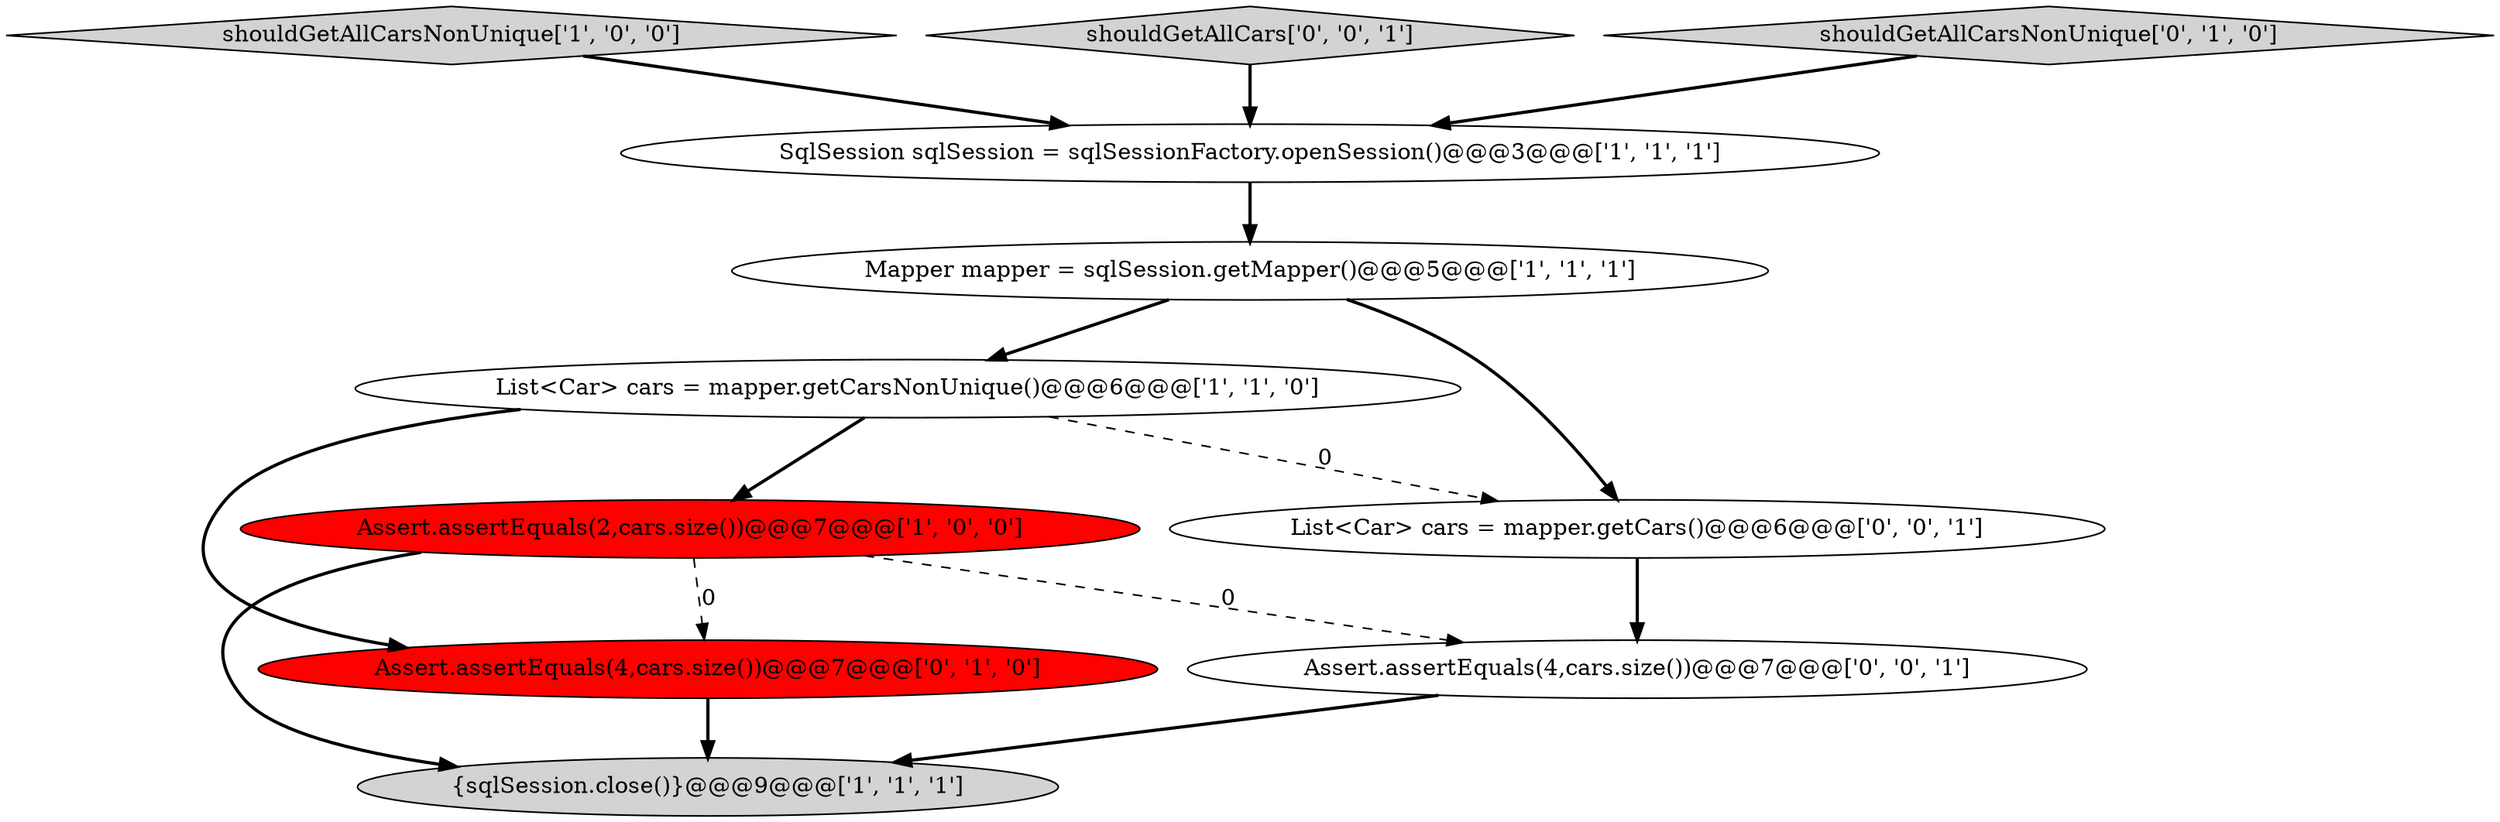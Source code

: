 digraph {
9 [style = filled, label = "Assert.assertEquals(4,cars.size())@@@7@@@['0', '0', '1']", fillcolor = white, shape = ellipse image = "AAA0AAABBB3BBB"];
1 [style = filled, label = "Mapper mapper = sqlSession.getMapper()@@@5@@@['1', '1', '1']", fillcolor = white, shape = ellipse image = "AAA0AAABBB1BBB"];
0 [style = filled, label = "List<Car> cars = mapper.getCarsNonUnique()@@@6@@@['1', '1', '0']", fillcolor = white, shape = ellipse image = "AAA0AAABBB1BBB"];
6 [style = filled, label = "Assert.assertEquals(4,cars.size())@@@7@@@['0', '1', '0']", fillcolor = red, shape = ellipse image = "AAA1AAABBB2BBB"];
4 [style = filled, label = "Assert.assertEquals(2,cars.size())@@@7@@@['1', '0', '0']", fillcolor = red, shape = ellipse image = "AAA1AAABBB1BBB"];
5 [style = filled, label = "SqlSession sqlSession = sqlSessionFactory.openSession()@@@3@@@['1', '1', '1']", fillcolor = white, shape = ellipse image = "AAA0AAABBB1BBB"];
2 [style = filled, label = "shouldGetAllCarsNonUnique['1', '0', '0']", fillcolor = lightgray, shape = diamond image = "AAA0AAABBB1BBB"];
3 [style = filled, label = "{sqlSession.close()}@@@9@@@['1', '1', '1']", fillcolor = lightgray, shape = ellipse image = "AAA0AAABBB1BBB"];
8 [style = filled, label = "shouldGetAllCars['0', '0', '1']", fillcolor = lightgray, shape = diamond image = "AAA0AAABBB3BBB"];
10 [style = filled, label = "List<Car> cars = mapper.getCars()@@@6@@@['0', '0', '1']", fillcolor = white, shape = ellipse image = "AAA0AAABBB3BBB"];
7 [style = filled, label = "shouldGetAllCarsNonUnique['0', '1', '0']", fillcolor = lightgray, shape = diamond image = "AAA0AAABBB2BBB"];
9->3 [style = bold, label=""];
6->3 [style = bold, label=""];
4->3 [style = bold, label=""];
5->1 [style = bold, label=""];
4->9 [style = dashed, label="0"];
7->5 [style = bold, label=""];
10->9 [style = bold, label=""];
1->0 [style = bold, label=""];
8->5 [style = bold, label=""];
4->6 [style = dashed, label="0"];
1->10 [style = bold, label=""];
0->4 [style = bold, label=""];
0->6 [style = bold, label=""];
0->10 [style = dashed, label="0"];
2->5 [style = bold, label=""];
}
